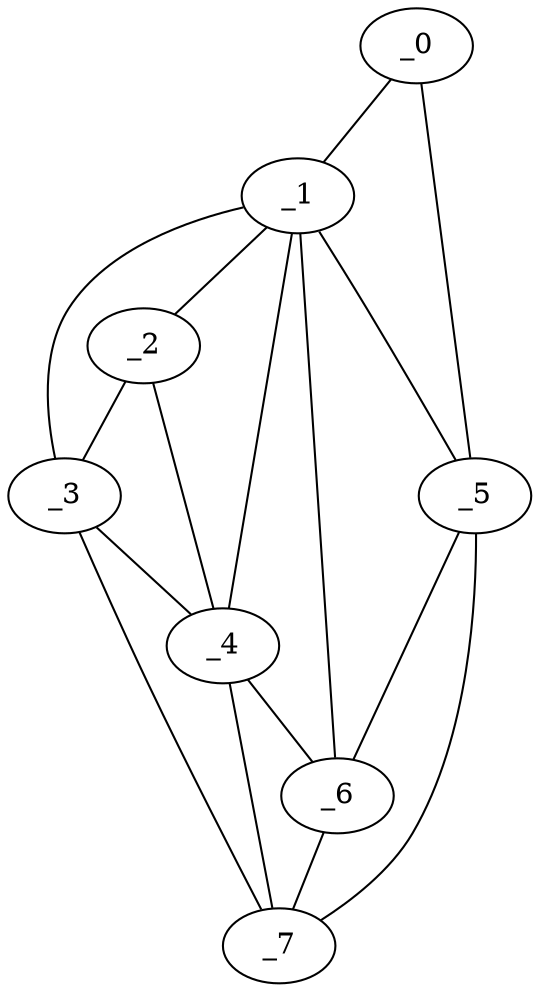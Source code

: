 graph "obj63__255.gxl" {
	_0	 [x=53,
		y=66];
	_1	 [x=58,
		y=29];
	_0 -- _1	 [valence=1];
	_5	 [x=89,
		y=62];
	_0 -- _5	 [valence=1];
	_2	 [x=66,
		y=19];
	_1 -- _2	 [valence=2];
	_3	 [x=70,
		y=11];
	_1 -- _3	 [valence=1];
	_4	 [x=77,
		y=15];
	_1 -- _4	 [valence=1];
	_1 -- _5	 [valence=2];
	_6	 [x=95,
		y=20];
	_1 -- _6	 [valence=2];
	_2 -- _3	 [valence=1];
	_2 -- _4	 [valence=2];
	_3 -- _4	 [valence=2];
	_7	 [x=97,
		y=15];
	_3 -- _7	 [valence=1];
	_4 -- _6	 [valence=2];
	_4 -- _7	 [valence=2];
	_5 -- _6	 [valence=1];
	_5 -- _7	 [valence=1];
	_6 -- _7	 [valence=1];
}
